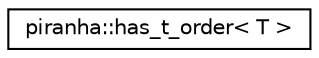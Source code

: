 digraph "Graphical Class Hierarchy"
{
  edge [fontname="Helvetica",fontsize="10",labelfontname="Helvetica",labelfontsize="10"];
  node [fontname="Helvetica",fontsize="10",shape=record];
  rankdir="LR";
  Node0 [label="piranha::has_t_order\< T \>",height=0.2,width=0.4,color="black", fillcolor="white", style="filled",URL="$classpiranha_1_1has__t__order.html",tooltip="Type trait to detect if type has a trigonometric order property. "];
}
